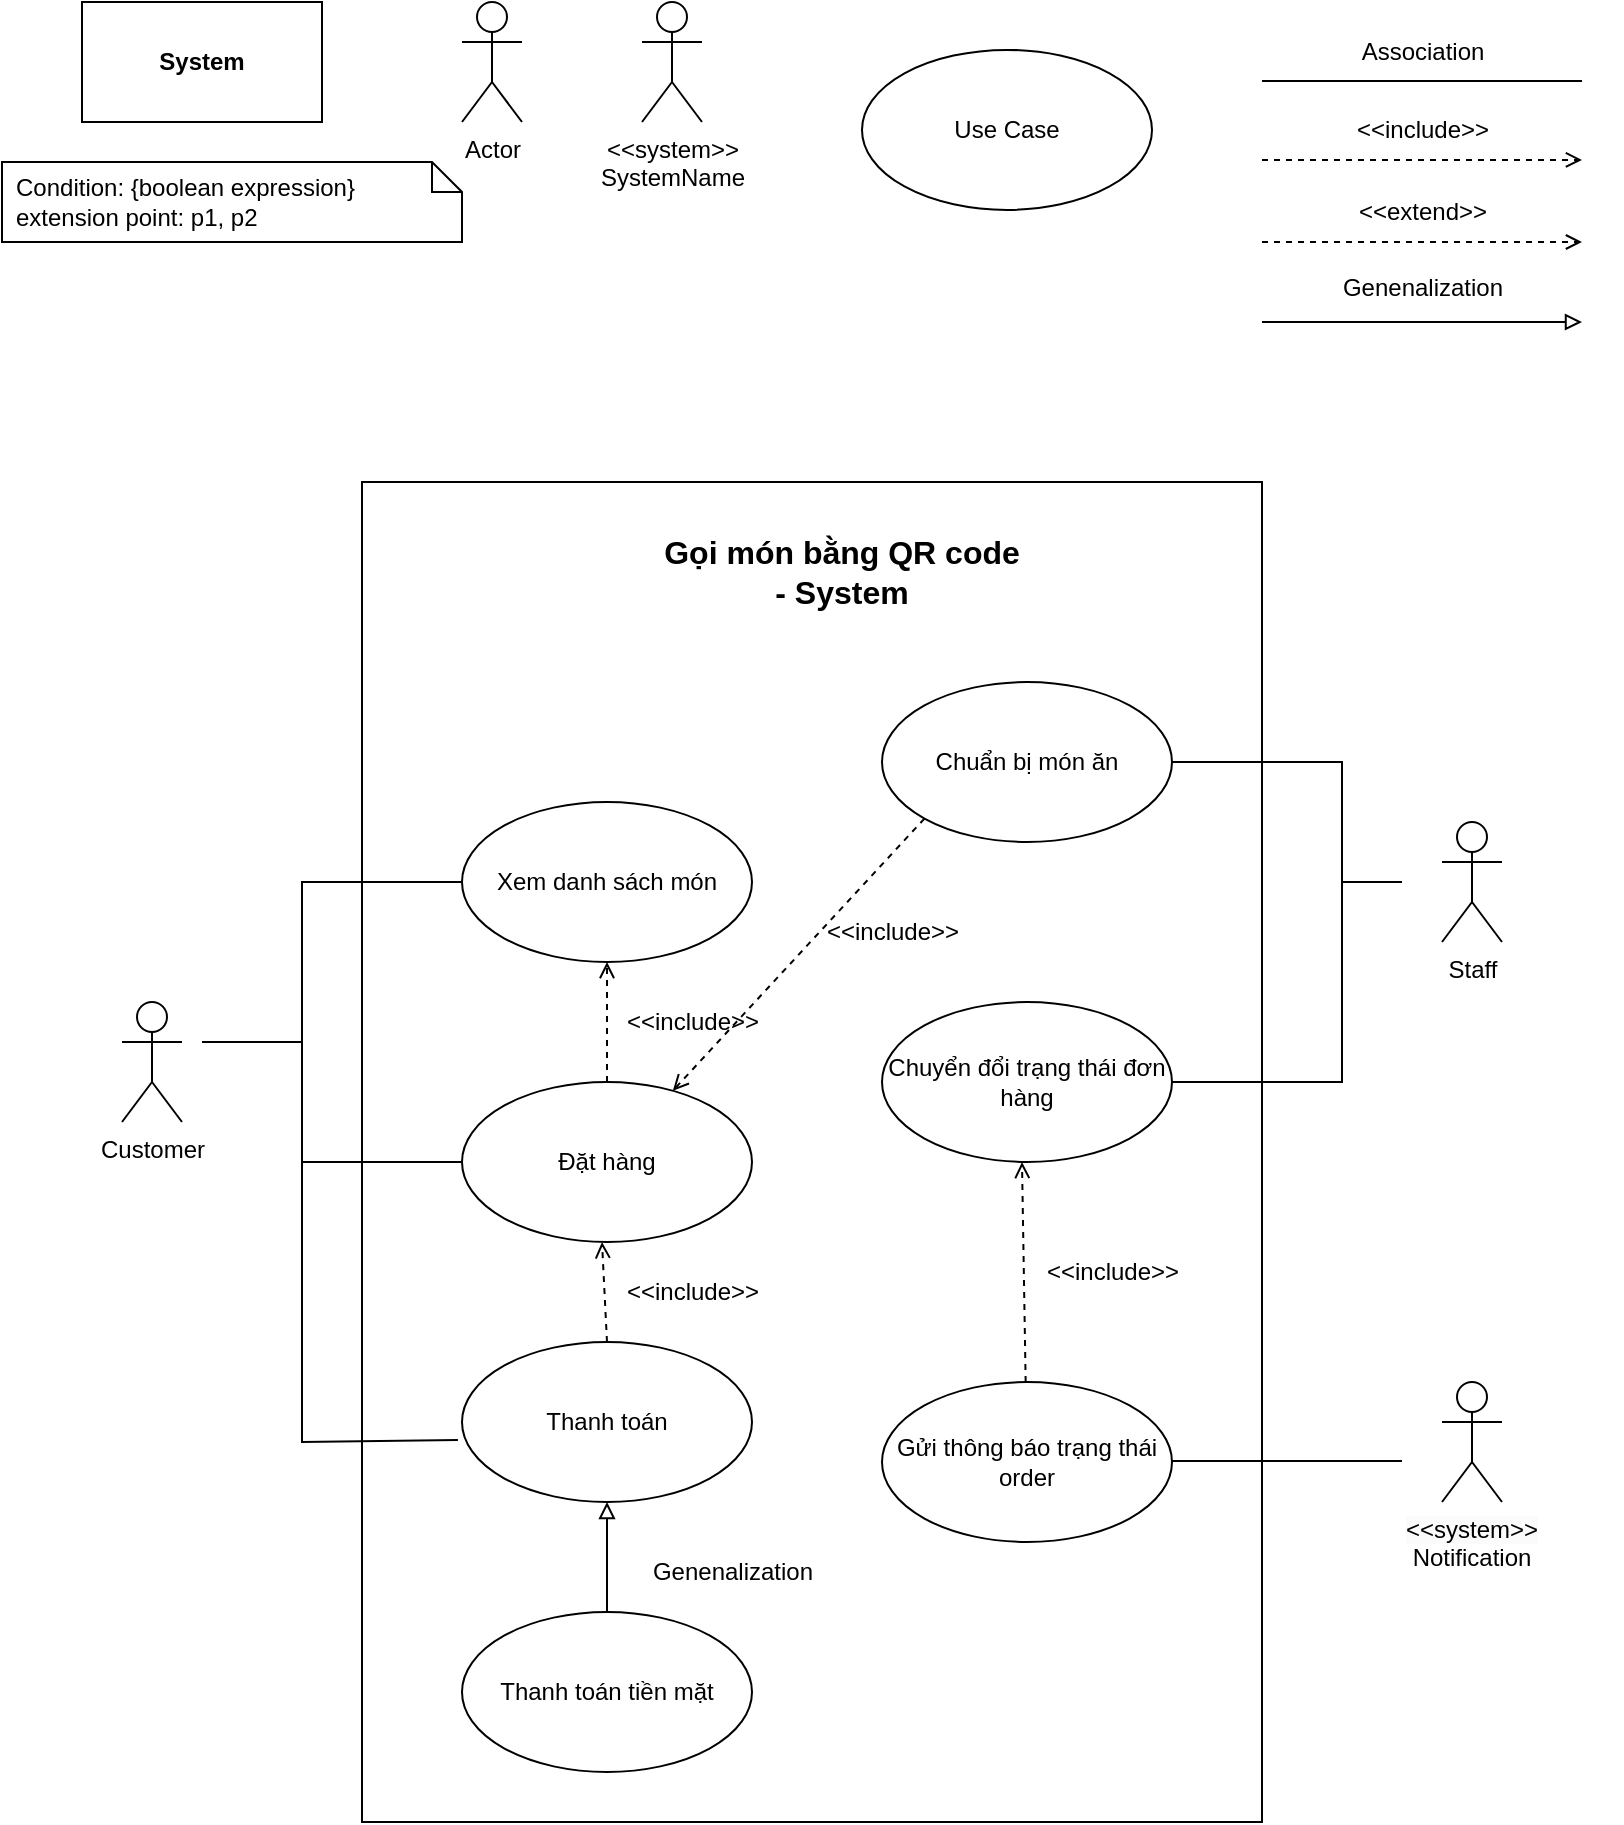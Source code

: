 <mxfile version="24.7.17">
  <diagram name="Page-1" id="u6rfMlLMgFHR3jgj43yS">
    <mxGraphModel dx="1140" dy="773" grid="1" gridSize="10" guides="1" tooltips="1" connect="1" arrows="1" fold="1" page="1" pageScale="1" pageWidth="850" pageHeight="1100" background="none" math="0" shadow="0">
      <root>
        <mxCell id="0" />
        <mxCell id="1" parent="0" />
        <mxCell id="ZtpqzJL00ZQjGTXz7Zok-1" value="&lt;b&gt;System&lt;/b&gt;" style="rounded=0;whiteSpace=wrap;html=1;" parent="1" vertex="1">
          <mxGeometry x="50" y="40" width="120" height="60" as="geometry" />
        </mxCell>
        <mxCell id="ZtpqzJL00ZQjGTXz7Zok-2" value="Actor" style="shape=umlActor;verticalLabelPosition=bottom;verticalAlign=top;html=1;outlineConnect=0;" parent="1" vertex="1">
          <mxGeometry x="240" y="40" width="30" height="60" as="geometry" />
        </mxCell>
        <mxCell id="ZtpqzJL00ZQjGTXz7Zok-4" value="&amp;lt;&amp;lt;system&amp;gt;&amp;gt;&lt;br&gt;SystemName" style="shape=umlActor;verticalLabelPosition=bottom;verticalAlign=top;html=1;outlineConnect=0;" parent="1" vertex="1">
          <mxGeometry x="330" y="40" width="30" height="60" as="geometry" />
        </mxCell>
        <mxCell id="ZtpqzJL00ZQjGTXz7Zok-5" value="Use Case" style="ellipse;whiteSpace=wrap;html=1;" parent="1" vertex="1">
          <mxGeometry x="440" y="63.95" width="145" height="80" as="geometry" />
        </mxCell>
        <mxCell id="ZtpqzJL00ZQjGTXz7Zok-6" value="Condition: {boolean expression}&#xa;extension point: p1, p2" style="shape=note;size=15;spacingLeft=5;align=left;whiteSpace=wrap;" parent="1" vertex="1">
          <mxGeometry x="10" y="120" width="230" height="40" as="geometry" />
        </mxCell>
        <mxCell id="ZtpqzJL00ZQjGTXz7Zok-12" value="" style="endArrow=block;endFill=0;html=1;rounded=0;" parent="1" edge="1">
          <mxGeometry width="160" relative="1" as="geometry">
            <mxPoint x="640" y="200" as="sourcePoint" />
            <mxPoint x="800" y="200" as="targetPoint" />
          </mxGeometry>
        </mxCell>
        <mxCell id="ZtpqzJL00ZQjGTXz7Zok-14" value="Genenalization" style="text;html=1;align=center;verticalAlign=middle;resizable=0;points=[];autosize=1;strokeColor=none;fillColor=none;" parent="1" vertex="1">
          <mxGeometry x="670" y="168" width="100" height="30" as="geometry" />
        </mxCell>
        <mxCell id="ZtpqzJL00ZQjGTXz7Zok-15" value="" style="endArrow=open;endFill=0;html=1;rounded=0;dashed=1;" parent="1" edge="1">
          <mxGeometry width="160" relative="1" as="geometry">
            <mxPoint x="640" y="160" as="sourcePoint" />
            <mxPoint x="800" y="160" as="targetPoint" />
          </mxGeometry>
        </mxCell>
        <mxCell id="ZtpqzJL00ZQjGTXz7Zok-16" value="&amp;lt;&amp;lt;extend&amp;gt;&amp;gt;" style="text;html=1;align=center;verticalAlign=middle;resizable=0;points=[];autosize=1;strokeColor=none;fillColor=none;dashed=1;" parent="1" vertex="1">
          <mxGeometry x="675" y="130" width="90" height="30" as="geometry" />
        </mxCell>
        <mxCell id="ZtpqzJL00ZQjGTXz7Zok-19" value="" style="endArrow=open;endFill=0;html=1;rounded=0;dashed=1;" parent="1" edge="1">
          <mxGeometry width="160" relative="1" as="geometry">
            <mxPoint x="640" y="118.95" as="sourcePoint" />
            <mxPoint x="800" y="118.95" as="targetPoint" />
          </mxGeometry>
        </mxCell>
        <mxCell id="ZtpqzJL00ZQjGTXz7Zok-20" value="&amp;lt;&amp;lt;include&amp;gt;&amp;gt;" style="text;html=1;align=center;verticalAlign=middle;resizable=0;points=[];autosize=1;strokeColor=none;fillColor=none;dashed=1;" parent="1" vertex="1">
          <mxGeometry x="675" y="88.95" width="90" height="30" as="geometry" />
        </mxCell>
        <mxCell id="ZtpqzJL00ZQjGTXz7Zok-22" value="" style="endArrow=none;endFill=0;html=1;rounded=0;" parent="1" edge="1">
          <mxGeometry width="160" relative="1" as="geometry">
            <mxPoint x="640" y="79.47" as="sourcePoint" />
            <mxPoint x="800" y="79.47" as="targetPoint" />
          </mxGeometry>
        </mxCell>
        <mxCell id="ZtpqzJL00ZQjGTXz7Zok-23" value="Association" style="text;html=1;align=center;verticalAlign=middle;resizable=0;points=[];autosize=1;strokeColor=none;fillColor=none;" parent="1" vertex="1">
          <mxGeometry x="680" y="50" width="80" height="30" as="geometry" />
        </mxCell>
        <mxCell id="GR6b4B0CWQZ2LQRcau9e-3" value="" style="rounded=0;whiteSpace=wrap;html=1;" parent="1" vertex="1">
          <mxGeometry x="190" y="280" width="450" height="670" as="geometry" />
        </mxCell>
        <mxCell id="GR6b4B0CWQZ2LQRcau9e-4" value="Customer" style="shape=umlActor;verticalLabelPosition=bottom;verticalAlign=top;html=1;outlineConnect=0;" parent="1" vertex="1">
          <mxGeometry x="70" y="540" width="30" height="60" as="geometry" />
        </mxCell>
        <mxCell id="WiFoUgKiKFEsEQMHRN9--10" value="" style="edgeStyle=orthogonalEdgeStyle;rounded=0;orthogonalLoop=1;jettySize=auto;html=1;dashed=1;endArrow=open;endFill=0;" edge="1" parent="1" source="GR6b4B0CWQZ2LQRcau9e-5" target="GR6b4B0CWQZ2LQRcau9e-7">
          <mxGeometry relative="1" as="geometry" />
        </mxCell>
        <mxCell id="GR6b4B0CWQZ2LQRcau9e-5" value="Đặt hàng" style="ellipse;whiteSpace=wrap;html=1;" parent="1" vertex="1">
          <mxGeometry x="240" y="580" width="145" height="80" as="geometry" />
        </mxCell>
        <mxCell id="GR6b4B0CWQZ2LQRcau9e-6" value="Thanh toán" style="ellipse;whiteSpace=wrap;html=1;" parent="1" vertex="1">
          <mxGeometry x="240" y="710" width="145" height="80" as="geometry" />
        </mxCell>
        <mxCell id="GR6b4B0CWQZ2LQRcau9e-7" value="Xem danh sách món" style="ellipse;whiteSpace=wrap;html=1;" parent="1" vertex="1">
          <mxGeometry x="240" y="440" width="145" height="80" as="geometry" />
        </mxCell>
        <mxCell id="GR6b4B0CWQZ2LQRcau9e-14" value="Chuẩn bị món ăn" style="ellipse;whiteSpace=wrap;html=1;" parent="1" vertex="1">
          <mxGeometry x="450" y="380" width="145" height="80" as="geometry" />
        </mxCell>
        <mxCell id="GR6b4B0CWQZ2LQRcau9e-15" value="Chuyển đổi trạng thái đơn hàng" style="ellipse;whiteSpace=wrap;html=1;" parent="1" vertex="1">
          <mxGeometry x="450" y="540" width="145" height="80" as="geometry" />
        </mxCell>
        <mxCell id="GR6b4B0CWQZ2LQRcau9e-16" value="&lt;div&gt;&lt;br&gt;&lt;/div&gt;" style="shape=umlActor;verticalLabelPosition=bottom;verticalAlign=top;html=1;outlineConnect=0;" parent="1" vertex="1">
          <mxGeometry x="730" y="730" width="30" height="60" as="geometry" />
        </mxCell>
        <mxCell id="GR6b4B0CWQZ2LQRcau9e-18" value="" style="endArrow=open;endFill=0;html=1;rounded=0;dashed=1;exitX=0;exitY=1;exitDx=0;exitDy=0;" parent="1" source="GR6b4B0CWQZ2LQRcau9e-14" target="GR6b4B0CWQZ2LQRcau9e-5" edge="1">
          <mxGeometry width="160" relative="1" as="geometry">
            <mxPoint x="448" y="540" as="sourcePoint" />
            <mxPoint x="450.0" y="457.52" as="targetPoint" />
          </mxGeometry>
        </mxCell>
        <mxCell id="GR6b4B0CWQZ2LQRcau9e-23" value="" style="endArrow=none;endFill=0;html=1;rounded=0;entryX=1;entryY=0.5;entryDx=0;entryDy=0;" parent="1" target="GR6b4B0CWQZ2LQRcau9e-14" edge="1">
          <mxGeometry width="160" relative="1" as="geometry">
            <mxPoint x="710" y="480" as="sourcePoint" />
            <mxPoint x="810" y="89.47" as="targetPoint" />
            <Array as="points">
              <mxPoint x="680" y="480" />
              <mxPoint x="680" y="420" />
            </Array>
          </mxGeometry>
        </mxCell>
        <mxCell id="GR6b4B0CWQZ2LQRcau9e-24" value="" style="endArrow=none;endFill=0;html=1;rounded=0;exitX=1;exitY=0.5;exitDx=0;exitDy=0;" parent="1" source="GR6b4B0CWQZ2LQRcau9e-15" edge="1">
          <mxGeometry width="160" relative="1" as="geometry">
            <mxPoint x="640" y="530" as="sourcePoint" />
            <mxPoint x="680" y="480" as="targetPoint" />
            <Array as="points">
              <mxPoint x="680" y="580" />
            </Array>
          </mxGeometry>
        </mxCell>
        <mxCell id="WiFoUgKiKFEsEQMHRN9--16" value="" style="edgeStyle=orthogonalEdgeStyle;rounded=0;orthogonalLoop=1;jettySize=auto;html=1;endArrow=block;endFill=0;" edge="1" parent="1" source="GR6b4B0CWQZ2LQRcau9e-26" target="GR6b4B0CWQZ2LQRcau9e-6">
          <mxGeometry relative="1" as="geometry" />
        </mxCell>
        <mxCell id="GR6b4B0CWQZ2LQRcau9e-26" value="Thanh toán tiền mặt" style="ellipse;whiteSpace=wrap;html=1;" parent="1" vertex="1">
          <mxGeometry x="240" y="845" width="145" height="80" as="geometry" />
        </mxCell>
        <mxCell id="GR6b4B0CWQZ2LQRcau9e-27" style="edgeStyle=orthogonalEdgeStyle;rounded=0;orthogonalLoop=1;jettySize=auto;html=1;exitX=0.5;exitY=1;exitDx=0;exitDy=0;" parent="1" source="GR6b4B0CWQZ2LQRcau9e-26" target="GR6b4B0CWQZ2LQRcau9e-26" edge="1">
          <mxGeometry relative="1" as="geometry" />
        </mxCell>
        <mxCell id="GR6b4B0CWQZ2LQRcau9e-29" value="" style="endArrow=none;endFill=0;html=1;rounded=0;entryX=0;entryY=0.5;entryDx=0;entryDy=0;" parent="1" target="GR6b4B0CWQZ2LQRcau9e-7" edge="1">
          <mxGeometry width="160" relative="1" as="geometry">
            <mxPoint x="110" y="560" as="sourcePoint" />
            <mxPoint x="240" y="499.5" as="targetPoint" />
            <Array as="points">
              <mxPoint x="160" y="560" />
              <mxPoint x="160" y="480" />
            </Array>
          </mxGeometry>
        </mxCell>
        <mxCell id="GR6b4B0CWQZ2LQRcau9e-30" value="" style="endArrow=none;endFill=0;html=1;rounded=0;" parent="1" edge="1">
          <mxGeometry width="160" relative="1" as="geometry">
            <mxPoint x="160" y="560" as="sourcePoint" />
            <mxPoint x="240" y="620" as="targetPoint" />
            <Array as="points">
              <mxPoint x="160" y="620" />
            </Array>
          </mxGeometry>
        </mxCell>
        <mxCell id="GR6b4B0CWQZ2LQRcau9e-38" value="" style="endArrow=none;html=1;rounded=0;entryX=-0.014;entryY=0.613;entryDx=0;entryDy=0;entryPerimeter=0;" parent="1" target="GR6b4B0CWQZ2LQRcau9e-6" edge="1">
          <mxGeometry width="50" height="50" relative="1" as="geometry">
            <mxPoint x="160" y="620" as="sourcePoint" />
            <mxPoint x="450" y="610" as="targetPoint" />
            <Array as="points">
              <mxPoint x="160" y="760" />
            </Array>
          </mxGeometry>
        </mxCell>
        <mxCell id="WiFoUgKiKFEsEQMHRN9--11" value="&amp;lt;&amp;lt;include&amp;gt;&amp;gt;" style="text;html=1;align=center;verticalAlign=middle;resizable=0;points=[];autosize=1;strokeColor=none;fillColor=none;dashed=1;" vertex="1" parent="1">
          <mxGeometry x="310" y="535" width="90" height="30" as="geometry" />
        </mxCell>
        <mxCell id="WiFoUgKiKFEsEQMHRN9--14" value="" style="endArrow=open;endFill=0;html=1;rounded=0;dashed=1;exitX=0.5;exitY=0;exitDx=0;exitDy=0;" edge="1" parent="1" source="GR6b4B0CWQZ2LQRcau9e-6">
          <mxGeometry width="160" relative="1" as="geometry">
            <mxPoint x="310" y="720" as="sourcePoint" />
            <mxPoint x="310" y="660" as="targetPoint" />
          </mxGeometry>
        </mxCell>
        <mxCell id="WiFoUgKiKFEsEQMHRN9--15" value="&amp;lt;&amp;lt;include&amp;gt;&amp;gt;" style="text;html=1;align=center;verticalAlign=middle;resizable=0;points=[];autosize=1;strokeColor=none;fillColor=none;dashed=1;" vertex="1" parent="1">
          <mxGeometry x="310" y="670" width="90" height="30" as="geometry" />
        </mxCell>
        <mxCell id="WiFoUgKiKFEsEQMHRN9--17" value="Genenalization" style="text;html=1;align=center;verticalAlign=middle;resizable=0;points=[];autosize=1;strokeColor=none;fillColor=none;" vertex="1" parent="1">
          <mxGeometry x="325" y="810" width="100" height="30" as="geometry" />
        </mxCell>
        <mxCell id="WiFoUgKiKFEsEQMHRN9--18" value="&lt;b style=&quot;font-size: 16px;&quot;&gt;Gọi món bằng QR code - System&lt;/b&gt;" style="text;html=1;align=center;verticalAlign=middle;whiteSpace=wrap;rounded=0;fontSize=16;" vertex="1" parent="1">
          <mxGeometry x="340" y="310" width="180" height="30" as="geometry" />
        </mxCell>
        <mxCell id="WiFoUgKiKFEsEQMHRN9--20" value="&amp;lt;&amp;lt;include&amp;gt;&amp;gt;" style="text;html=1;align=center;verticalAlign=middle;resizable=0;points=[];autosize=1;strokeColor=none;fillColor=none;dashed=1;" vertex="1" parent="1">
          <mxGeometry x="410" y="490" width="90" height="30" as="geometry" />
        </mxCell>
        <mxCell id="WiFoUgKiKFEsEQMHRN9--21" value="Staff&lt;div&gt;&lt;br&gt;&lt;/div&gt;" style="shape=umlActor;verticalLabelPosition=bottom;verticalAlign=top;html=1;outlineConnect=0;" vertex="1" parent="1">
          <mxGeometry x="730" y="450" width="30" height="60" as="geometry" />
        </mxCell>
        <mxCell id="WiFoUgKiKFEsEQMHRN9--27" value="&lt;span style=&quot;color: rgb(0, 0, 0); font-family: Helvetica; font-size: 12px; font-style: normal; font-variant-ligatures: normal; font-variant-caps: normal; font-weight: 400; letter-spacing: normal; orphans: 2; text-align: center; text-indent: 0px; text-transform: none; widows: 2; word-spacing: 0px; -webkit-text-stroke-width: 0px; white-space: nowrap; background-color: rgb(251, 251, 251); text-decoration-thickness: initial; text-decoration-style: initial; text-decoration-color: initial; display: inline !important; float: none;&quot;&gt;&amp;lt;&amp;lt;system&amp;gt;&amp;gt;&lt;/span&gt;&lt;br style=&quot;forced-color-adjust: none; color: rgb(0, 0, 0); font-family: Helvetica; font-size: 12px; font-style: normal; font-variant-ligatures: normal; font-variant-caps: normal; font-weight: 400; letter-spacing: normal; orphans: 2; text-align: center; text-indent: 0px; text-transform: none; widows: 2; word-spacing: 0px; -webkit-text-stroke-width: 0px; white-space: nowrap; background-color: rgb(251, 251, 251); text-decoration-thickness: initial; text-decoration-style: initial; text-decoration-color: initial;&quot;&gt;&lt;div style=&quot;text-align: center;&quot;&gt;&lt;span style=&quot;background-color: initial; text-wrap: nowrap;&quot;&gt;Notification&lt;/span&gt;&lt;/div&gt;" style="text;whiteSpace=wrap;html=1;" vertex="1" parent="1">
          <mxGeometry x="710" y="790" width="110" height="50" as="geometry" />
        </mxCell>
        <mxCell id="WiFoUgKiKFEsEQMHRN9--29" value="Gửi thông báo trạng thái order" style="ellipse;whiteSpace=wrap;html=1;" vertex="1" parent="1">
          <mxGeometry x="450" y="730" width="145" height="80" as="geometry" />
        </mxCell>
        <mxCell id="WiFoUgKiKFEsEQMHRN9--32" value="" style="endArrow=none;endFill=0;html=1;rounded=0;exitX=1;exitY=0.5;exitDx=0;exitDy=0;" edge="1" parent="1">
          <mxGeometry width="160" relative="1" as="geometry">
            <mxPoint x="595" y="769.44" as="sourcePoint" />
            <mxPoint x="710" y="769.44" as="targetPoint" />
            <Array as="points">
              <mxPoint x="680" y="769.44" />
            </Array>
          </mxGeometry>
        </mxCell>
        <mxCell id="WiFoUgKiKFEsEQMHRN9--33" value="" style="endArrow=open;endFill=0;html=1;rounded=0;dashed=1;" edge="1" parent="1" source="WiFoUgKiKFEsEQMHRN9--29">
          <mxGeometry width="160" relative="1" as="geometry">
            <mxPoint x="523" y="740" as="sourcePoint" />
            <mxPoint x="520" y="620" as="targetPoint" />
          </mxGeometry>
        </mxCell>
        <mxCell id="WiFoUgKiKFEsEQMHRN9--34" value="&amp;lt;&amp;lt;include&amp;gt;&amp;gt;" style="text;html=1;align=center;verticalAlign=middle;resizable=0;points=[];autosize=1;strokeColor=none;fillColor=none;dashed=1;" vertex="1" parent="1">
          <mxGeometry x="520" y="660" width="90" height="30" as="geometry" />
        </mxCell>
      </root>
    </mxGraphModel>
  </diagram>
</mxfile>
